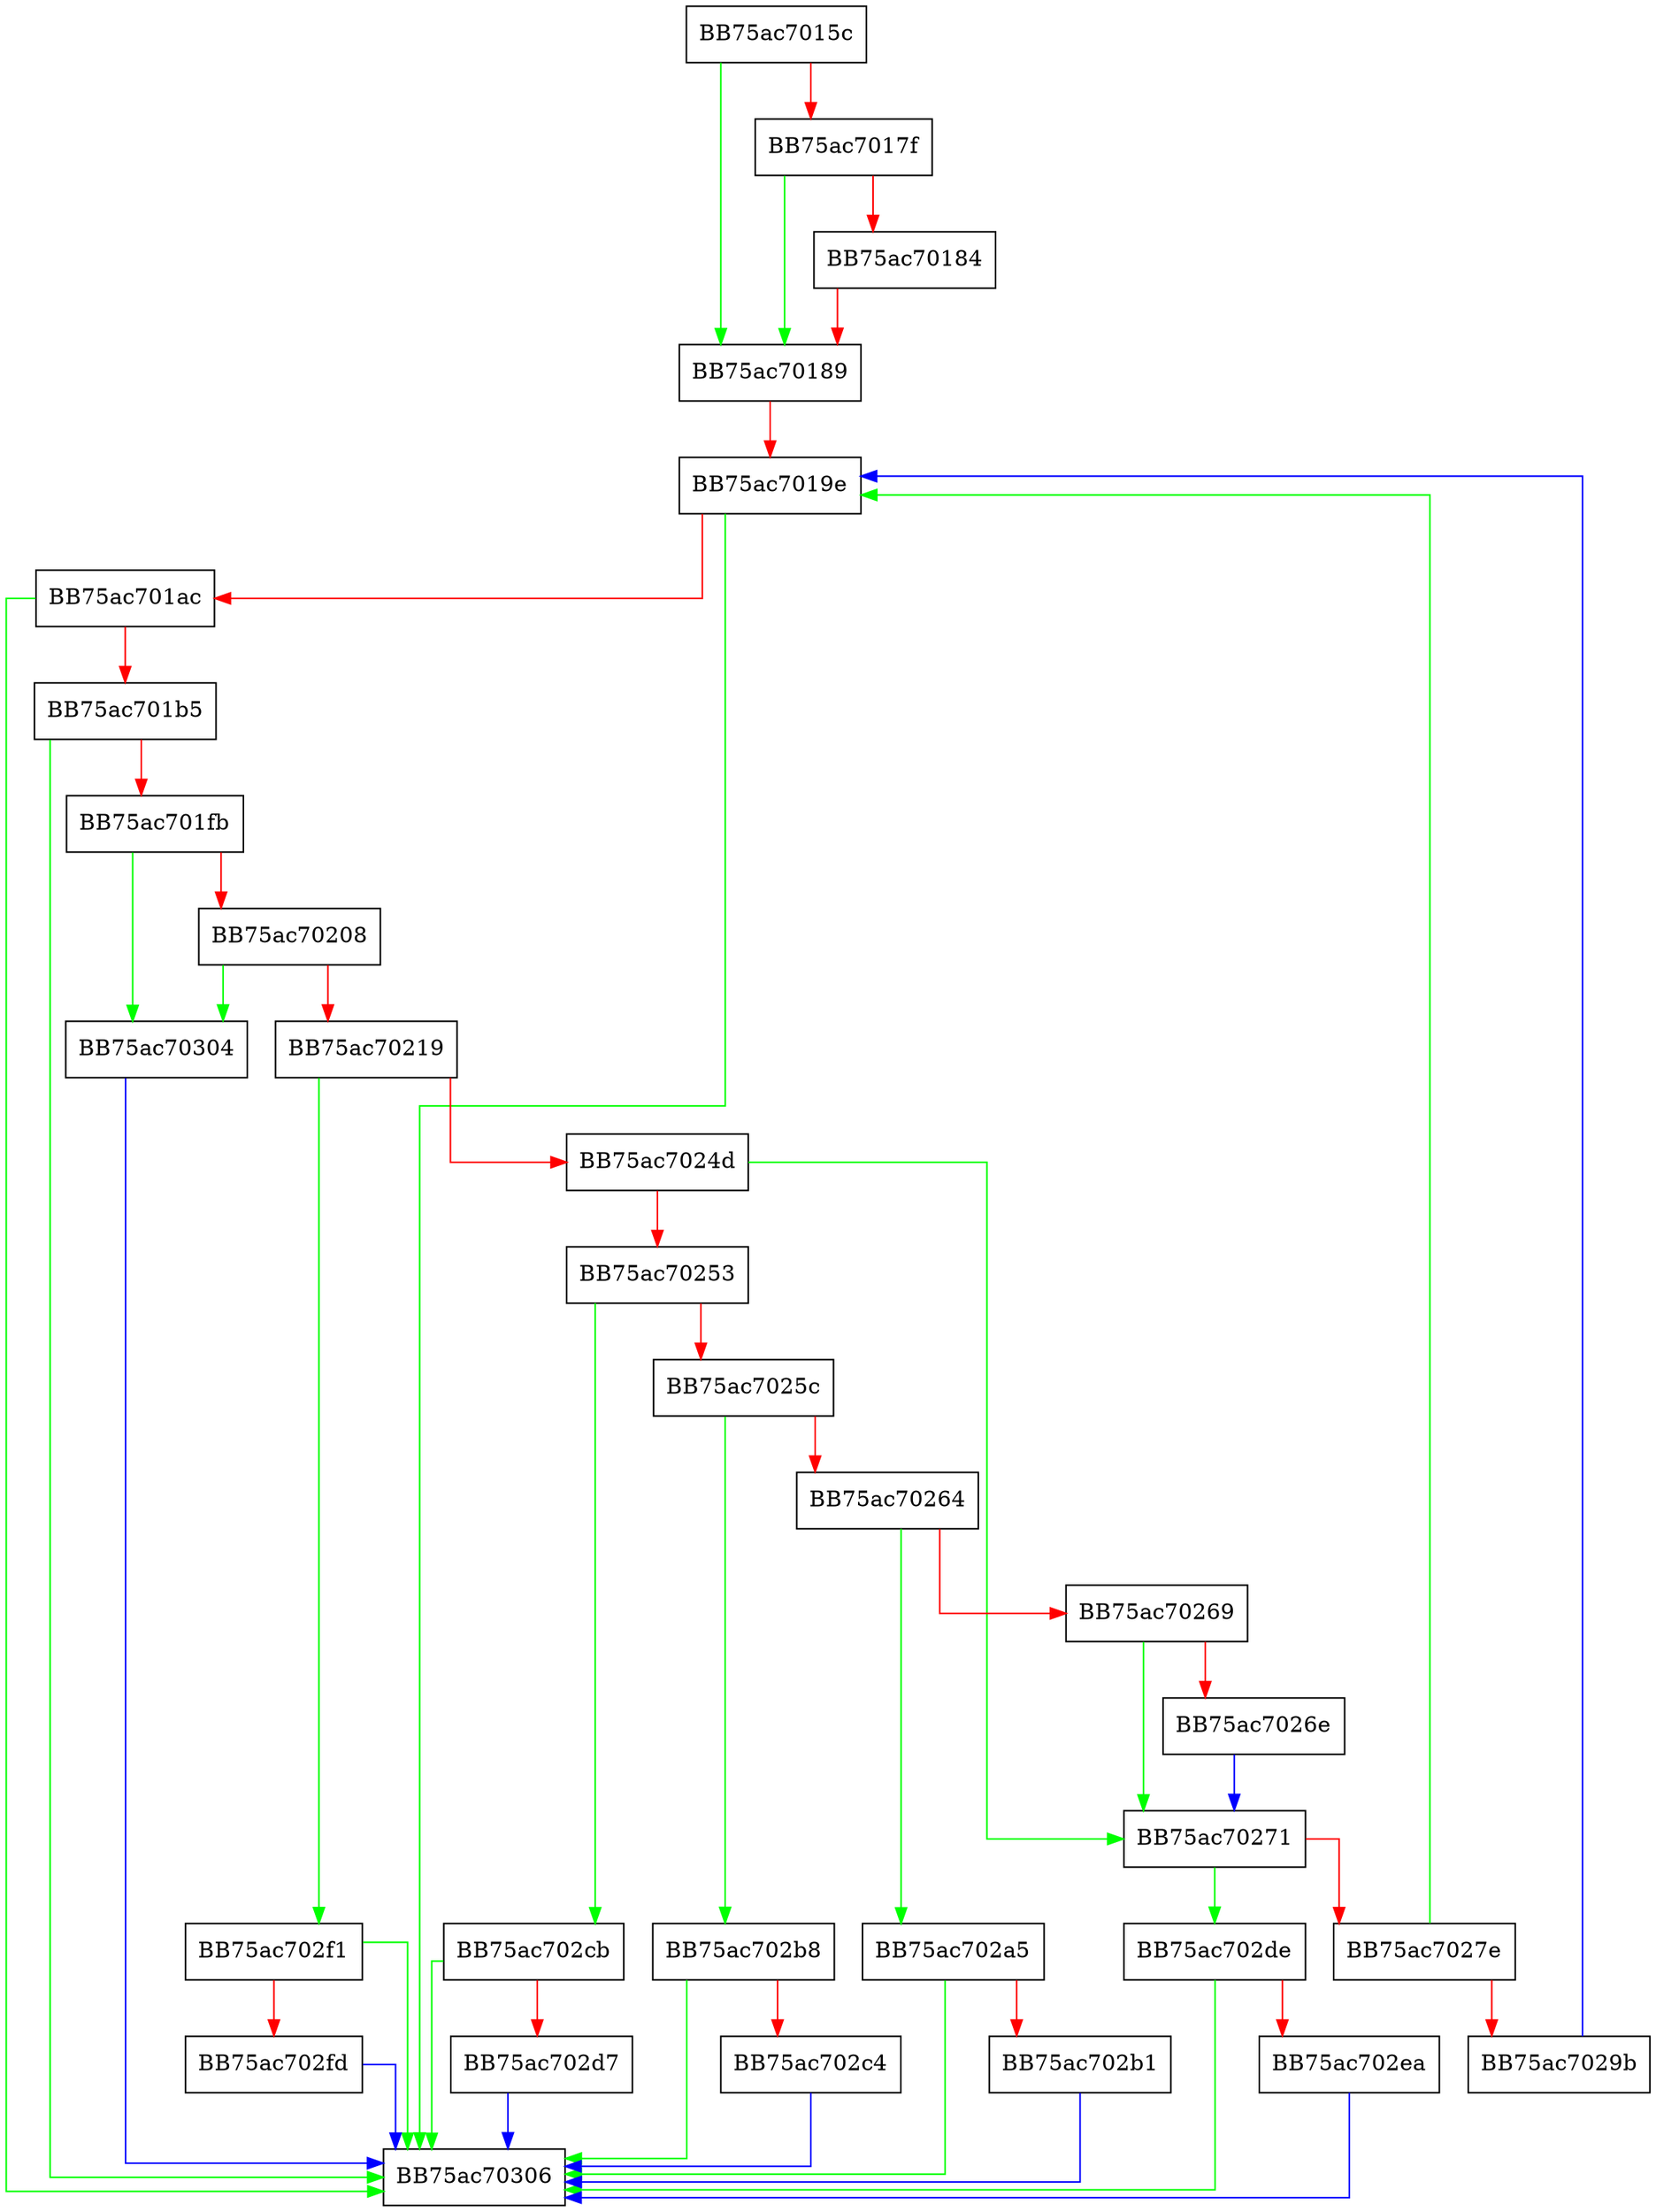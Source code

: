 digraph write_data {
  node [shape="box"];
  graph [splines=ortho];
  BB75ac7015c -> BB75ac70189 [color="green"];
  BB75ac7015c -> BB75ac7017f [color="red"];
  BB75ac7017f -> BB75ac70189 [color="green"];
  BB75ac7017f -> BB75ac70184 [color="red"];
  BB75ac70184 -> BB75ac70189 [color="red"];
  BB75ac70189 -> BB75ac7019e [color="red"];
  BB75ac7019e -> BB75ac70306 [color="green"];
  BB75ac7019e -> BB75ac701ac [color="red"];
  BB75ac701ac -> BB75ac70306 [color="green"];
  BB75ac701ac -> BB75ac701b5 [color="red"];
  BB75ac701b5 -> BB75ac70306 [color="green"];
  BB75ac701b5 -> BB75ac701fb [color="red"];
  BB75ac701fb -> BB75ac70304 [color="green"];
  BB75ac701fb -> BB75ac70208 [color="red"];
  BB75ac70208 -> BB75ac70304 [color="green"];
  BB75ac70208 -> BB75ac70219 [color="red"];
  BB75ac70219 -> BB75ac702f1 [color="green"];
  BB75ac70219 -> BB75ac7024d [color="red"];
  BB75ac7024d -> BB75ac70271 [color="green"];
  BB75ac7024d -> BB75ac70253 [color="red"];
  BB75ac70253 -> BB75ac702cb [color="green"];
  BB75ac70253 -> BB75ac7025c [color="red"];
  BB75ac7025c -> BB75ac702b8 [color="green"];
  BB75ac7025c -> BB75ac70264 [color="red"];
  BB75ac70264 -> BB75ac702a5 [color="green"];
  BB75ac70264 -> BB75ac70269 [color="red"];
  BB75ac70269 -> BB75ac70271 [color="green"];
  BB75ac70269 -> BB75ac7026e [color="red"];
  BB75ac7026e -> BB75ac70271 [color="blue"];
  BB75ac70271 -> BB75ac702de [color="green"];
  BB75ac70271 -> BB75ac7027e [color="red"];
  BB75ac7027e -> BB75ac7019e [color="green"];
  BB75ac7027e -> BB75ac7029b [color="red"];
  BB75ac7029b -> BB75ac7019e [color="blue"];
  BB75ac702a5 -> BB75ac70306 [color="green"];
  BB75ac702a5 -> BB75ac702b1 [color="red"];
  BB75ac702b1 -> BB75ac70306 [color="blue"];
  BB75ac702b8 -> BB75ac70306 [color="green"];
  BB75ac702b8 -> BB75ac702c4 [color="red"];
  BB75ac702c4 -> BB75ac70306 [color="blue"];
  BB75ac702cb -> BB75ac70306 [color="green"];
  BB75ac702cb -> BB75ac702d7 [color="red"];
  BB75ac702d7 -> BB75ac70306 [color="blue"];
  BB75ac702de -> BB75ac70306 [color="green"];
  BB75ac702de -> BB75ac702ea [color="red"];
  BB75ac702ea -> BB75ac70306 [color="blue"];
  BB75ac702f1 -> BB75ac70306 [color="green"];
  BB75ac702f1 -> BB75ac702fd [color="red"];
  BB75ac702fd -> BB75ac70306 [color="blue"];
  BB75ac70304 -> BB75ac70306 [color="blue"];
}